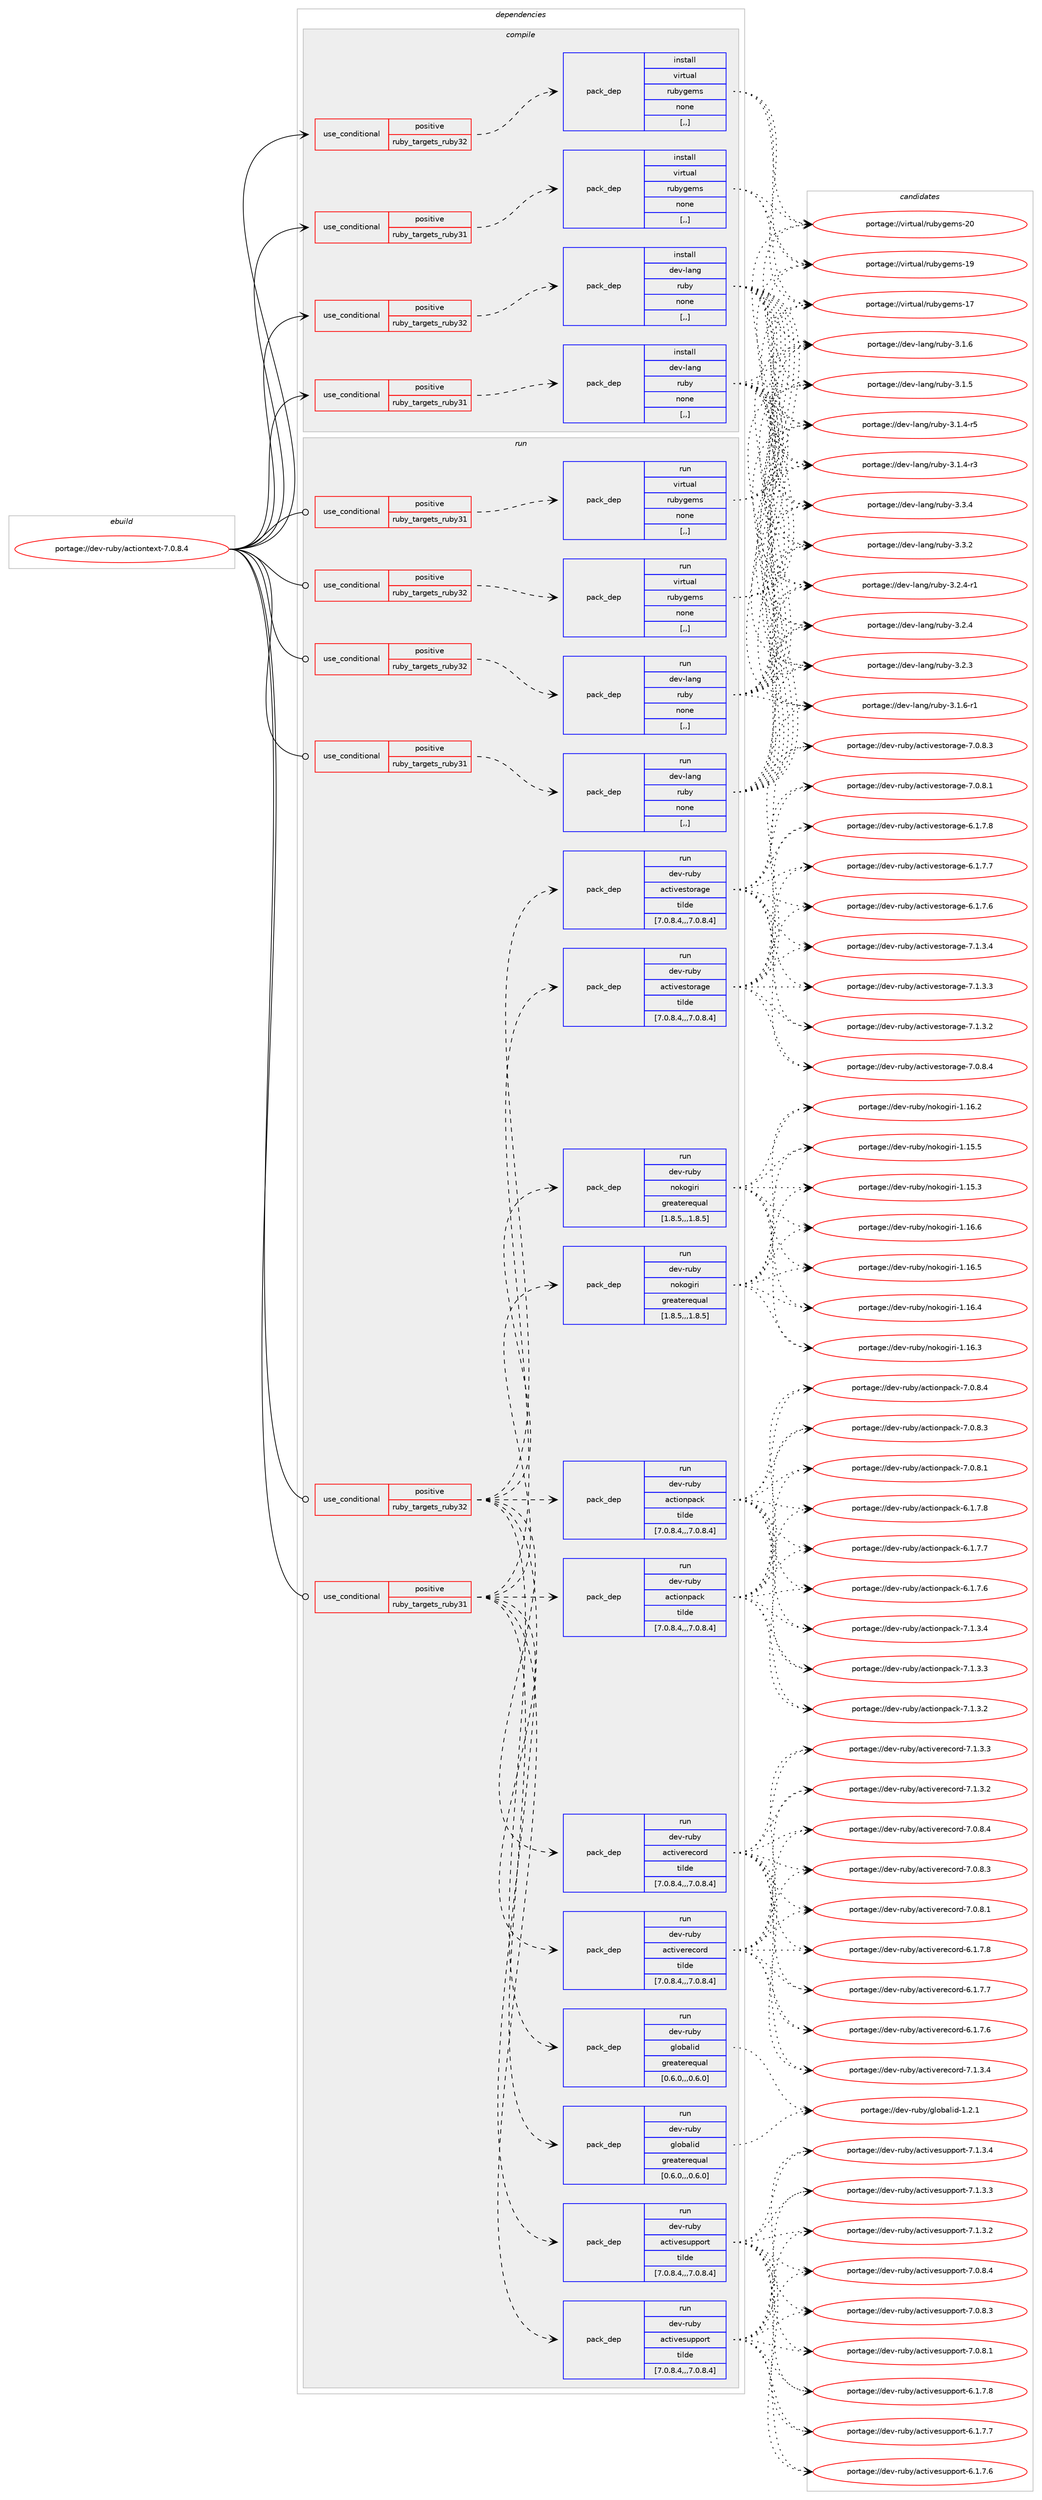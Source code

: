 digraph prolog {

# *************
# Graph options
# *************

newrank=true;
concentrate=true;
compound=true;
graph [rankdir=LR,fontname=Helvetica,fontsize=10,ranksep=1.5];#, ranksep=2.5, nodesep=0.2];
edge  [arrowhead=vee];
node  [fontname=Helvetica,fontsize=10];

# **********
# The ebuild
# **********

subgraph cluster_leftcol {
color=gray;
label=<<i>ebuild</i>>;
id [label="portage://dev-ruby/actiontext-7.0.8.4", color=red, width=4, href="../dev-ruby/actiontext-7.0.8.4.svg"];
}

# ****************
# The dependencies
# ****************

subgraph cluster_midcol {
color=gray;
label=<<i>dependencies</i>>;
subgraph cluster_compile {
fillcolor="#eeeeee";
style=filled;
label=<<i>compile</i>>;
subgraph cond43145 {
dependency173372 [label=<<TABLE BORDER="0" CELLBORDER="1" CELLSPACING="0" CELLPADDING="4"><TR><TD ROWSPAN="3" CELLPADDING="10">use_conditional</TD></TR><TR><TD>positive</TD></TR><TR><TD>ruby_targets_ruby31</TD></TR></TABLE>>, shape=none, color=red];
subgraph pack128950 {
dependency173373 [label=<<TABLE BORDER="0" CELLBORDER="1" CELLSPACING="0" CELLPADDING="4" WIDTH="220"><TR><TD ROWSPAN="6" CELLPADDING="30">pack_dep</TD></TR><TR><TD WIDTH="110">install</TD></TR><TR><TD>dev-lang</TD></TR><TR><TD>ruby</TD></TR><TR><TD>none</TD></TR><TR><TD>[,,]</TD></TR></TABLE>>, shape=none, color=blue];
}
dependency173372:e -> dependency173373:w [weight=20,style="dashed",arrowhead="vee"];
}
id:e -> dependency173372:w [weight=20,style="solid",arrowhead="vee"];
subgraph cond43146 {
dependency173374 [label=<<TABLE BORDER="0" CELLBORDER="1" CELLSPACING="0" CELLPADDING="4"><TR><TD ROWSPAN="3" CELLPADDING="10">use_conditional</TD></TR><TR><TD>positive</TD></TR><TR><TD>ruby_targets_ruby31</TD></TR></TABLE>>, shape=none, color=red];
subgraph pack128951 {
dependency173375 [label=<<TABLE BORDER="0" CELLBORDER="1" CELLSPACING="0" CELLPADDING="4" WIDTH="220"><TR><TD ROWSPAN="6" CELLPADDING="30">pack_dep</TD></TR><TR><TD WIDTH="110">install</TD></TR><TR><TD>virtual</TD></TR><TR><TD>rubygems</TD></TR><TR><TD>none</TD></TR><TR><TD>[,,]</TD></TR></TABLE>>, shape=none, color=blue];
}
dependency173374:e -> dependency173375:w [weight=20,style="dashed",arrowhead="vee"];
}
id:e -> dependency173374:w [weight=20,style="solid",arrowhead="vee"];
subgraph cond43147 {
dependency173376 [label=<<TABLE BORDER="0" CELLBORDER="1" CELLSPACING="0" CELLPADDING="4"><TR><TD ROWSPAN="3" CELLPADDING="10">use_conditional</TD></TR><TR><TD>positive</TD></TR><TR><TD>ruby_targets_ruby32</TD></TR></TABLE>>, shape=none, color=red];
subgraph pack128952 {
dependency173377 [label=<<TABLE BORDER="0" CELLBORDER="1" CELLSPACING="0" CELLPADDING="4" WIDTH="220"><TR><TD ROWSPAN="6" CELLPADDING="30">pack_dep</TD></TR><TR><TD WIDTH="110">install</TD></TR><TR><TD>dev-lang</TD></TR><TR><TD>ruby</TD></TR><TR><TD>none</TD></TR><TR><TD>[,,]</TD></TR></TABLE>>, shape=none, color=blue];
}
dependency173376:e -> dependency173377:w [weight=20,style="dashed",arrowhead="vee"];
}
id:e -> dependency173376:w [weight=20,style="solid",arrowhead="vee"];
subgraph cond43148 {
dependency173378 [label=<<TABLE BORDER="0" CELLBORDER="1" CELLSPACING="0" CELLPADDING="4"><TR><TD ROWSPAN="3" CELLPADDING="10">use_conditional</TD></TR><TR><TD>positive</TD></TR><TR><TD>ruby_targets_ruby32</TD></TR></TABLE>>, shape=none, color=red];
subgraph pack128953 {
dependency173379 [label=<<TABLE BORDER="0" CELLBORDER="1" CELLSPACING="0" CELLPADDING="4" WIDTH="220"><TR><TD ROWSPAN="6" CELLPADDING="30">pack_dep</TD></TR><TR><TD WIDTH="110">install</TD></TR><TR><TD>virtual</TD></TR><TR><TD>rubygems</TD></TR><TR><TD>none</TD></TR><TR><TD>[,,]</TD></TR></TABLE>>, shape=none, color=blue];
}
dependency173378:e -> dependency173379:w [weight=20,style="dashed",arrowhead="vee"];
}
id:e -> dependency173378:w [weight=20,style="solid",arrowhead="vee"];
}
subgraph cluster_compileandrun {
fillcolor="#eeeeee";
style=filled;
label=<<i>compile and run</i>>;
}
subgraph cluster_run {
fillcolor="#eeeeee";
style=filled;
label=<<i>run</i>>;
subgraph cond43149 {
dependency173380 [label=<<TABLE BORDER="0" CELLBORDER="1" CELLSPACING="0" CELLPADDING="4"><TR><TD ROWSPAN="3" CELLPADDING="10">use_conditional</TD></TR><TR><TD>positive</TD></TR><TR><TD>ruby_targets_ruby31</TD></TR></TABLE>>, shape=none, color=red];
subgraph pack128954 {
dependency173381 [label=<<TABLE BORDER="0" CELLBORDER="1" CELLSPACING="0" CELLPADDING="4" WIDTH="220"><TR><TD ROWSPAN="6" CELLPADDING="30">pack_dep</TD></TR><TR><TD WIDTH="110">run</TD></TR><TR><TD>dev-lang</TD></TR><TR><TD>ruby</TD></TR><TR><TD>none</TD></TR><TR><TD>[,,]</TD></TR></TABLE>>, shape=none, color=blue];
}
dependency173380:e -> dependency173381:w [weight=20,style="dashed",arrowhead="vee"];
}
id:e -> dependency173380:w [weight=20,style="solid",arrowhead="odot"];
subgraph cond43150 {
dependency173382 [label=<<TABLE BORDER="0" CELLBORDER="1" CELLSPACING="0" CELLPADDING="4"><TR><TD ROWSPAN="3" CELLPADDING="10">use_conditional</TD></TR><TR><TD>positive</TD></TR><TR><TD>ruby_targets_ruby31</TD></TR></TABLE>>, shape=none, color=red];
subgraph pack128955 {
dependency173383 [label=<<TABLE BORDER="0" CELLBORDER="1" CELLSPACING="0" CELLPADDING="4" WIDTH="220"><TR><TD ROWSPAN="6" CELLPADDING="30">pack_dep</TD></TR><TR><TD WIDTH="110">run</TD></TR><TR><TD>dev-ruby</TD></TR><TR><TD>actionpack</TD></TR><TR><TD>tilde</TD></TR><TR><TD>[7.0.8.4,,,7.0.8.4]</TD></TR></TABLE>>, shape=none, color=blue];
}
dependency173382:e -> dependency173383:w [weight=20,style="dashed",arrowhead="vee"];
subgraph pack128956 {
dependency173384 [label=<<TABLE BORDER="0" CELLBORDER="1" CELLSPACING="0" CELLPADDING="4" WIDTH="220"><TR><TD ROWSPAN="6" CELLPADDING="30">pack_dep</TD></TR><TR><TD WIDTH="110">run</TD></TR><TR><TD>dev-ruby</TD></TR><TR><TD>activerecord</TD></TR><TR><TD>tilde</TD></TR><TR><TD>[7.0.8.4,,,7.0.8.4]</TD></TR></TABLE>>, shape=none, color=blue];
}
dependency173382:e -> dependency173384:w [weight=20,style="dashed",arrowhead="vee"];
subgraph pack128957 {
dependency173385 [label=<<TABLE BORDER="0" CELLBORDER="1" CELLSPACING="0" CELLPADDING="4" WIDTH="220"><TR><TD ROWSPAN="6" CELLPADDING="30">pack_dep</TD></TR><TR><TD WIDTH="110">run</TD></TR><TR><TD>dev-ruby</TD></TR><TR><TD>activestorage</TD></TR><TR><TD>tilde</TD></TR><TR><TD>[7.0.8.4,,,7.0.8.4]</TD></TR></TABLE>>, shape=none, color=blue];
}
dependency173382:e -> dependency173385:w [weight=20,style="dashed",arrowhead="vee"];
subgraph pack128958 {
dependency173386 [label=<<TABLE BORDER="0" CELLBORDER="1" CELLSPACING="0" CELLPADDING="4" WIDTH="220"><TR><TD ROWSPAN="6" CELLPADDING="30">pack_dep</TD></TR><TR><TD WIDTH="110">run</TD></TR><TR><TD>dev-ruby</TD></TR><TR><TD>activesupport</TD></TR><TR><TD>tilde</TD></TR><TR><TD>[7.0.8.4,,,7.0.8.4]</TD></TR></TABLE>>, shape=none, color=blue];
}
dependency173382:e -> dependency173386:w [weight=20,style="dashed",arrowhead="vee"];
subgraph pack128959 {
dependency173387 [label=<<TABLE BORDER="0" CELLBORDER="1" CELLSPACING="0" CELLPADDING="4" WIDTH="220"><TR><TD ROWSPAN="6" CELLPADDING="30">pack_dep</TD></TR><TR><TD WIDTH="110">run</TD></TR><TR><TD>dev-ruby</TD></TR><TR><TD>globalid</TD></TR><TR><TD>greaterequal</TD></TR><TR><TD>[0.6.0,,,0.6.0]</TD></TR></TABLE>>, shape=none, color=blue];
}
dependency173382:e -> dependency173387:w [weight=20,style="dashed",arrowhead="vee"];
subgraph pack128960 {
dependency173388 [label=<<TABLE BORDER="0" CELLBORDER="1" CELLSPACING="0" CELLPADDING="4" WIDTH="220"><TR><TD ROWSPAN="6" CELLPADDING="30">pack_dep</TD></TR><TR><TD WIDTH="110">run</TD></TR><TR><TD>dev-ruby</TD></TR><TR><TD>nokogiri</TD></TR><TR><TD>greaterequal</TD></TR><TR><TD>[1.8.5,,,1.8.5]</TD></TR></TABLE>>, shape=none, color=blue];
}
dependency173382:e -> dependency173388:w [weight=20,style="dashed",arrowhead="vee"];
}
id:e -> dependency173382:w [weight=20,style="solid",arrowhead="odot"];
subgraph cond43151 {
dependency173389 [label=<<TABLE BORDER="0" CELLBORDER="1" CELLSPACING="0" CELLPADDING="4"><TR><TD ROWSPAN="3" CELLPADDING="10">use_conditional</TD></TR><TR><TD>positive</TD></TR><TR><TD>ruby_targets_ruby31</TD></TR></TABLE>>, shape=none, color=red];
subgraph pack128961 {
dependency173390 [label=<<TABLE BORDER="0" CELLBORDER="1" CELLSPACING="0" CELLPADDING="4" WIDTH="220"><TR><TD ROWSPAN="6" CELLPADDING="30">pack_dep</TD></TR><TR><TD WIDTH="110">run</TD></TR><TR><TD>virtual</TD></TR><TR><TD>rubygems</TD></TR><TR><TD>none</TD></TR><TR><TD>[,,]</TD></TR></TABLE>>, shape=none, color=blue];
}
dependency173389:e -> dependency173390:w [weight=20,style="dashed",arrowhead="vee"];
}
id:e -> dependency173389:w [weight=20,style="solid",arrowhead="odot"];
subgraph cond43152 {
dependency173391 [label=<<TABLE BORDER="0" CELLBORDER="1" CELLSPACING="0" CELLPADDING="4"><TR><TD ROWSPAN="3" CELLPADDING="10">use_conditional</TD></TR><TR><TD>positive</TD></TR><TR><TD>ruby_targets_ruby32</TD></TR></TABLE>>, shape=none, color=red];
subgraph pack128962 {
dependency173392 [label=<<TABLE BORDER="0" CELLBORDER="1" CELLSPACING="0" CELLPADDING="4" WIDTH="220"><TR><TD ROWSPAN="6" CELLPADDING="30">pack_dep</TD></TR><TR><TD WIDTH="110">run</TD></TR><TR><TD>dev-lang</TD></TR><TR><TD>ruby</TD></TR><TR><TD>none</TD></TR><TR><TD>[,,]</TD></TR></TABLE>>, shape=none, color=blue];
}
dependency173391:e -> dependency173392:w [weight=20,style="dashed",arrowhead="vee"];
}
id:e -> dependency173391:w [weight=20,style="solid",arrowhead="odot"];
subgraph cond43153 {
dependency173393 [label=<<TABLE BORDER="0" CELLBORDER="1" CELLSPACING="0" CELLPADDING="4"><TR><TD ROWSPAN="3" CELLPADDING="10">use_conditional</TD></TR><TR><TD>positive</TD></TR><TR><TD>ruby_targets_ruby32</TD></TR></TABLE>>, shape=none, color=red];
subgraph pack128963 {
dependency173394 [label=<<TABLE BORDER="0" CELLBORDER="1" CELLSPACING="0" CELLPADDING="4" WIDTH="220"><TR><TD ROWSPAN="6" CELLPADDING="30">pack_dep</TD></TR><TR><TD WIDTH="110">run</TD></TR><TR><TD>dev-ruby</TD></TR><TR><TD>actionpack</TD></TR><TR><TD>tilde</TD></TR><TR><TD>[7.0.8.4,,,7.0.8.4]</TD></TR></TABLE>>, shape=none, color=blue];
}
dependency173393:e -> dependency173394:w [weight=20,style="dashed",arrowhead="vee"];
subgraph pack128964 {
dependency173395 [label=<<TABLE BORDER="0" CELLBORDER="1" CELLSPACING="0" CELLPADDING="4" WIDTH="220"><TR><TD ROWSPAN="6" CELLPADDING="30">pack_dep</TD></TR><TR><TD WIDTH="110">run</TD></TR><TR><TD>dev-ruby</TD></TR><TR><TD>activerecord</TD></TR><TR><TD>tilde</TD></TR><TR><TD>[7.0.8.4,,,7.0.8.4]</TD></TR></TABLE>>, shape=none, color=blue];
}
dependency173393:e -> dependency173395:w [weight=20,style="dashed",arrowhead="vee"];
subgraph pack128965 {
dependency173396 [label=<<TABLE BORDER="0" CELLBORDER="1" CELLSPACING="0" CELLPADDING="4" WIDTH="220"><TR><TD ROWSPAN="6" CELLPADDING="30">pack_dep</TD></TR><TR><TD WIDTH="110">run</TD></TR><TR><TD>dev-ruby</TD></TR><TR><TD>activestorage</TD></TR><TR><TD>tilde</TD></TR><TR><TD>[7.0.8.4,,,7.0.8.4]</TD></TR></TABLE>>, shape=none, color=blue];
}
dependency173393:e -> dependency173396:w [weight=20,style="dashed",arrowhead="vee"];
subgraph pack128966 {
dependency173397 [label=<<TABLE BORDER="0" CELLBORDER="1" CELLSPACING="0" CELLPADDING="4" WIDTH="220"><TR><TD ROWSPAN="6" CELLPADDING="30">pack_dep</TD></TR><TR><TD WIDTH="110">run</TD></TR><TR><TD>dev-ruby</TD></TR><TR><TD>activesupport</TD></TR><TR><TD>tilde</TD></TR><TR><TD>[7.0.8.4,,,7.0.8.4]</TD></TR></TABLE>>, shape=none, color=blue];
}
dependency173393:e -> dependency173397:w [weight=20,style="dashed",arrowhead="vee"];
subgraph pack128967 {
dependency173398 [label=<<TABLE BORDER="0" CELLBORDER="1" CELLSPACING="0" CELLPADDING="4" WIDTH="220"><TR><TD ROWSPAN="6" CELLPADDING="30">pack_dep</TD></TR><TR><TD WIDTH="110">run</TD></TR><TR><TD>dev-ruby</TD></TR><TR><TD>globalid</TD></TR><TR><TD>greaterequal</TD></TR><TR><TD>[0.6.0,,,0.6.0]</TD></TR></TABLE>>, shape=none, color=blue];
}
dependency173393:e -> dependency173398:w [weight=20,style="dashed",arrowhead="vee"];
subgraph pack128968 {
dependency173399 [label=<<TABLE BORDER="0" CELLBORDER="1" CELLSPACING="0" CELLPADDING="4" WIDTH="220"><TR><TD ROWSPAN="6" CELLPADDING="30">pack_dep</TD></TR><TR><TD WIDTH="110">run</TD></TR><TR><TD>dev-ruby</TD></TR><TR><TD>nokogiri</TD></TR><TR><TD>greaterequal</TD></TR><TR><TD>[1.8.5,,,1.8.5]</TD></TR></TABLE>>, shape=none, color=blue];
}
dependency173393:e -> dependency173399:w [weight=20,style="dashed",arrowhead="vee"];
}
id:e -> dependency173393:w [weight=20,style="solid",arrowhead="odot"];
subgraph cond43154 {
dependency173400 [label=<<TABLE BORDER="0" CELLBORDER="1" CELLSPACING="0" CELLPADDING="4"><TR><TD ROWSPAN="3" CELLPADDING="10">use_conditional</TD></TR><TR><TD>positive</TD></TR><TR><TD>ruby_targets_ruby32</TD></TR></TABLE>>, shape=none, color=red];
subgraph pack128969 {
dependency173401 [label=<<TABLE BORDER="0" CELLBORDER="1" CELLSPACING="0" CELLPADDING="4" WIDTH="220"><TR><TD ROWSPAN="6" CELLPADDING="30">pack_dep</TD></TR><TR><TD WIDTH="110">run</TD></TR><TR><TD>virtual</TD></TR><TR><TD>rubygems</TD></TR><TR><TD>none</TD></TR><TR><TD>[,,]</TD></TR></TABLE>>, shape=none, color=blue];
}
dependency173400:e -> dependency173401:w [weight=20,style="dashed",arrowhead="vee"];
}
id:e -> dependency173400:w [weight=20,style="solid",arrowhead="odot"];
}
}

# **************
# The candidates
# **************

subgraph cluster_choices {
rank=same;
color=gray;
label=<<i>candidates</i>>;

subgraph choice128950 {
color=black;
nodesep=1;
choice10010111845108971101034711411798121455146514652 [label="portage://dev-lang/ruby-3.3.4", color=red, width=4,href="../dev-lang/ruby-3.3.4.svg"];
choice10010111845108971101034711411798121455146514650 [label="portage://dev-lang/ruby-3.3.2", color=red, width=4,href="../dev-lang/ruby-3.3.2.svg"];
choice100101118451089711010347114117981214551465046524511449 [label="portage://dev-lang/ruby-3.2.4-r1", color=red, width=4,href="../dev-lang/ruby-3.2.4-r1.svg"];
choice10010111845108971101034711411798121455146504652 [label="portage://dev-lang/ruby-3.2.4", color=red, width=4,href="../dev-lang/ruby-3.2.4.svg"];
choice10010111845108971101034711411798121455146504651 [label="portage://dev-lang/ruby-3.2.3", color=red, width=4,href="../dev-lang/ruby-3.2.3.svg"];
choice100101118451089711010347114117981214551464946544511449 [label="portage://dev-lang/ruby-3.1.6-r1", color=red, width=4,href="../dev-lang/ruby-3.1.6-r1.svg"];
choice10010111845108971101034711411798121455146494654 [label="portage://dev-lang/ruby-3.1.6", color=red, width=4,href="../dev-lang/ruby-3.1.6.svg"];
choice10010111845108971101034711411798121455146494653 [label="portage://dev-lang/ruby-3.1.5", color=red, width=4,href="../dev-lang/ruby-3.1.5.svg"];
choice100101118451089711010347114117981214551464946524511453 [label="portage://dev-lang/ruby-3.1.4-r5", color=red, width=4,href="../dev-lang/ruby-3.1.4-r5.svg"];
choice100101118451089711010347114117981214551464946524511451 [label="portage://dev-lang/ruby-3.1.4-r3", color=red, width=4,href="../dev-lang/ruby-3.1.4-r3.svg"];
dependency173373:e -> choice10010111845108971101034711411798121455146514652:w [style=dotted,weight="100"];
dependency173373:e -> choice10010111845108971101034711411798121455146514650:w [style=dotted,weight="100"];
dependency173373:e -> choice100101118451089711010347114117981214551465046524511449:w [style=dotted,weight="100"];
dependency173373:e -> choice10010111845108971101034711411798121455146504652:w [style=dotted,weight="100"];
dependency173373:e -> choice10010111845108971101034711411798121455146504651:w [style=dotted,weight="100"];
dependency173373:e -> choice100101118451089711010347114117981214551464946544511449:w [style=dotted,weight="100"];
dependency173373:e -> choice10010111845108971101034711411798121455146494654:w [style=dotted,weight="100"];
dependency173373:e -> choice10010111845108971101034711411798121455146494653:w [style=dotted,weight="100"];
dependency173373:e -> choice100101118451089711010347114117981214551464946524511453:w [style=dotted,weight="100"];
dependency173373:e -> choice100101118451089711010347114117981214551464946524511451:w [style=dotted,weight="100"];
}
subgraph choice128951 {
color=black;
nodesep=1;
choice118105114116117971084711411798121103101109115455048 [label="portage://virtual/rubygems-20", color=red, width=4,href="../virtual/rubygems-20.svg"];
choice118105114116117971084711411798121103101109115454957 [label="portage://virtual/rubygems-19", color=red, width=4,href="../virtual/rubygems-19.svg"];
choice118105114116117971084711411798121103101109115454955 [label="portage://virtual/rubygems-17", color=red, width=4,href="../virtual/rubygems-17.svg"];
dependency173375:e -> choice118105114116117971084711411798121103101109115455048:w [style=dotted,weight="100"];
dependency173375:e -> choice118105114116117971084711411798121103101109115454957:w [style=dotted,weight="100"];
dependency173375:e -> choice118105114116117971084711411798121103101109115454955:w [style=dotted,weight="100"];
}
subgraph choice128952 {
color=black;
nodesep=1;
choice10010111845108971101034711411798121455146514652 [label="portage://dev-lang/ruby-3.3.4", color=red, width=4,href="../dev-lang/ruby-3.3.4.svg"];
choice10010111845108971101034711411798121455146514650 [label="portage://dev-lang/ruby-3.3.2", color=red, width=4,href="../dev-lang/ruby-3.3.2.svg"];
choice100101118451089711010347114117981214551465046524511449 [label="portage://dev-lang/ruby-3.2.4-r1", color=red, width=4,href="../dev-lang/ruby-3.2.4-r1.svg"];
choice10010111845108971101034711411798121455146504652 [label="portage://dev-lang/ruby-3.2.4", color=red, width=4,href="../dev-lang/ruby-3.2.4.svg"];
choice10010111845108971101034711411798121455146504651 [label="portage://dev-lang/ruby-3.2.3", color=red, width=4,href="../dev-lang/ruby-3.2.3.svg"];
choice100101118451089711010347114117981214551464946544511449 [label="portage://dev-lang/ruby-3.1.6-r1", color=red, width=4,href="../dev-lang/ruby-3.1.6-r1.svg"];
choice10010111845108971101034711411798121455146494654 [label="portage://dev-lang/ruby-3.1.6", color=red, width=4,href="../dev-lang/ruby-3.1.6.svg"];
choice10010111845108971101034711411798121455146494653 [label="portage://dev-lang/ruby-3.1.5", color=red, width=4,href="../dev-lang/ruby-3.1.5.svg"];
choice100101118451089711010347114117981214551464946524511453 [label="portage://dev-lang/ruby-3.1.4-r5", color=red, width=4,href="../dev-lang/ruby-3.1.4-r5.svg"];
choice100101118451089711010347114117981214551464946524511451 [label="portage://dev-lang/ruby-3.1.4-r3", color=red, width=4,href="../dev-lang/ruby-3.1.4-r3.svg"];
dependency173377:e -> choice10010111845108971101034711411798121455146514652:w [style=dotted,weight="100"];
dependency173377:e -> choice10010111845108971101034711411798121455146514650:w [style=dotted,weight="100"];
dependency173377:e -> choice100101118451089711010347114117981214551465046524511449:w [style=dotted,weight="100"];
dependency173377:e -> choice10010111845108971101034711411798121455146504652:w [style=dotted,weight="100"];
dependency173377:e -> choice10010111845108971101034711411798121455146504651:w [style=dotted,weight="100"];
dependency173377:e -> choice100101118451089711010347114117981214551464946544511449:w [style=dotted,weight="100"];
dependency173377:e -> choice10010111845108971101034711411798121455146494654:w [style=dotted,weight="100"];
dependency173377:e -> choice10010111845108971101034711411798121455146494653:w [style=dotted,weight="100"];
dependency173377:e -> choice100101118451089711010347114117981214551464946524511453:w [style=dotted,weight="100"];
dependency173377:e -> choice100101118451089711010347114117981214551464946524511451:w [style=dotted,weight="100"];
}
subgraph choice128953 {
color=black;
nodesep=1;
choice118105114116117971084711411798121103101109115455048 [label="portage://virtual/rubygems-20", color=red, width=4,href="../virtual/rubygems-20.svg"];
choice118105114116117971084711411798121103101109115454957 [label="portage://virtual/rubygems-19", color=red, width=4,href="../virtual/rubygems-19.svg"];
choice118105114116117971084711411798121103101109115454955 [label="portage://virtual/rubygems-17", color=red, width=4,href="../virtual/rubygems-17.svg"];
dependency173379:e -> choice118105114116117971084711411798121103101109115455048:w [style=dotted,weight="100"];
dependency173379:e -> choice118105114116117971084711411798121103101109115454957:w [style=dotted,weight="100"];
dependency173379:e -> choice118105114116117971084711411798121103101109115454955:w [style=dotted,weight="100"];
}
subgraph choice128954 {
color=black;
nodesep=1;
choice10010111845108971101034711411798121455146514652 [label="portage://dev-lang/ruby-3.3.4", color=red, width=4,href="../dev-lang/ruby-3.3.4.svg"];
choice10010111845108971101034711411798121455146514650 [label="portage://dev-lang/ruby-3.3.2", color=red, width=4,href="../dev-lang/ruby-3.3.2.svg"];
choice100101118451089711010347114117981214551465046524511449 [label="portage://dev-lang/ruby-3.2.4-r1", color=red, width=4,href="../dev-lang/ruby-3.2.4-r1.svg"];
choice10010111845108971101034711411798121455146504652 [label="portage://dev-lang/ruby-3.2.4", color=red, width=4,href="../dev-lang/ruby-3.2.4.svg"];
choice10010111845108971101034711411798121455146504651 [label="portage://dev-lang/ruby-3.2.3", color=red, width=4,href="../dev-lang/ruby-3.2.3.svg"];
choice100101118451089711010347114117981214551464946544511449 [label="portage://dev-lang/ruby-3.1.6-r1", color=red, width=4,href="../dev-lang/ruby-3.1.6-r1.svg"];
choice10010111845108971101034711411798121455146494654 [label="portage://dev-lang/ruby-3.1.6", color=red, width=4,href="../dev-lang/ruby-3.1.6.svg"];
choice10010111845108971101034711411798121455146494653 [label="portage://dev-lang/ruby-3.1.5", color=red, width=4,href="../dev-lang/ruby-3.1.5.svg"];
choice100101118451089711010347114117981214551464946524511453 [label="portage://dev-lang/ruby-3.1.4-r5", color=red, width=4,href="../dev-lang/ruby-3.1.4-r5.svg"];
choice100101118451089711010347114117981214551464946524511451 [label="portage://dev-lang/ruby-3.1.4-r3", color=red, width=4,href="../dev-lang/ruby-3.1.4-r3.svg"];
dependency173381:e -> choice10010111845108971101034711411798121455146514652:w [style=dotted,weight="100"];
dependency173381:e -> choice10010111845108971101034711411798121455146514650:w [style=dotted,weight="100"];
dependency173381:e -> choice100101118451089711010347114117981214551465046524511449:w [style=dotted,weight="100"];
dependency173381:e -> choice10010111845108971101034711411798121455146504652:w [style=dotted,weight="100"];
dependency173381:e -> choice10010111845108971101034711411798121455146504651:w [style=dotted,weight="100"];
dependency173381:e -> choice100101118451089711010347114117981214551464946544511449:w [style=dotted,weight="100"];
dependency173381:e -> choice10010111845108971101034711411798121455146494654:w [style=dotted,weight="100"];
dependency173381:e -> choice10010111845108971101034711411798121455146494653:w [style=dotted,weight="100"];
dependency173381:e -> choice100101118451089711010347114117981214551464946524511453:w [style=dotted,weight="100"];
dependency173381:e -> choice100101118451089711010347114117981214551464946524511451:w [style=dotted,weight="100"];
}
subgraph choice128955 {
color=black;
nodesep=1;
choice100101118451141179812147979911610511111011297991074555464946514652 [label="portage://dev-ruby/actionpack-7.1.3.4", color=red, width=4,href="../dev-ruby/actionpack-7.1.3.4.svg"];
choice100101118451141179812147979911610511111011297991074555464946514651 [label="portage://dev-ruby/actionpack-7.1.3.3", color=red, width=4,href="../dev-ruby/actionpack-7.1.3.3.svg"];
choice100101118451141179812147979911610511111011297991074555464946514650 [label="portage://dev-ruby/actionpack-7.1.3.2", color=red, width=4,href="../dev-ruby/actionpack-7.1.3.2.svg"];
choice100101118451141179812147979911610511111011297991074555464846564652 [label="portage://dev-ruby/actionpack-7.0.8.4", color=red, width=4,href="../dev-ruby/actionpack-7.0.8.4.svg"];
choice100101118451141179812147979911610511111011297991074555464846564651 [label="portage://dev-ruby/actionpack-7.0.8.3", color=red, width=4,href="../dev-ruby/actionpack-7.0.8.3.svg"];
choice100101118451141179812147979911610511111011297991074555464846564649 [label="portage://dev-ruby/actionpack-7.0.8.1", color=red, width=4,href="../dev-ruby/actionpack-7.0.8.1.svg"];
choice100101118451141179812147979911610511111011297991074554464946554656 [label="portage://dev-ruby/actionpack-6.1.7.8", color=red, width=4,href="../dev-ruby/actionpack-6.1.7.8.svg"];
choice100101118451141179812147979911610511111011297991074554464946554655 [label="portage://dev-ruby/actionpack-6.1.7.7", color=red, width=4,href="../dev-ruby/actionpack-6.1.7.7.svg"];
choice100101118451141179812147979911610511111011297991074554464946554654 [label="portage://dev-ruby/actionpack-6.1.7.6", color=red, width=4,href="../dev-ruby/actionpack-6.1.7.6.svg"];
dependency173383:e -> choice100101118451141179812147979911610511111011297991074555464946514652:w [style=dotted,weight="100"];
dependency173383:e -> choice100101118451141179812147979911610511111011297991074555464946514651:w [style=dotted,weight="100"];
dependency173383:e -> choice100101118451141179812147979911610511111011297991074555464946514650:w [style=dotted,weight="100"];
dependency173383:e -> choice100101118451141179812147979911610511111011297991074555464846564652:w [style=dotted,weight="100"];
dependency173383:e -> choice100101118451141179812147979911610511111011297991074555464846564651:w [style=dotted,weight="100"];
dependency173383:e -> choice100101118451141179812147979911610511111011297991074555464846564649:w [style=dotted,weight="100"];
dependency173383:e -> choice100101118451141179812147979911610511111011297991074554464946554656:w [style=dotted,weight="100"];
dependency173383:e -> choice100101118451141179812147979911610511111011297991074554464946554655:w [style=dotted,weight="100"];
dependency173383:e -> choice100101118451141179812147979911610511111011297991074554464946554654:w [style=dotted,weight="100"];
}
subgraph choice128956 {
color=black;
nodesep=1;
choice1001011184511411798121479799116105118101114101991111141004555464946514652 [label="portage://dev-ruby/activerecord-7.1.3.4", color=red, width=4,href="../dev-ruby/activerecord-7.1.3.4.svg"];
choice1001011184511411798121479799116105118101114101991111141004555464946514651 [label="portage://dev-ruby/activerecord-7.1.3.3", color=red, width=4,href="../dev-ruby/activerecord-7.1.3.3.svg"];
choice1001011184511411798121479799116105118101114101991111141004555464946514650 [label="portage://dev-ruby/activerecord-7.1.3.2", color=red, width=4,href="../dev-ruby/activerecord-7.1.3.2.svg"];
choice1001011184511411798121479799116105118101114101991111141004555464846564652 [label="portage://dev-ruby/activerecord-7.0.8.4", color=red, width=4,href="../dev-ruby/activerecord-7.0.8.4.svg"];
choice1001011184511411798121479799116105118101114101991111141004555464846564651 [label="portage://dev-ruby/activerecord-7.0.8.3", color=red, width=4,href="../dev-ruby/activerecord-7.0.8.3.svg"];
choice1001011184511411798121479799116105118101114101991111141004555464846564649 [label="portage://dev-ruby/activerecord-7.0.8.1", color=red, width=4,href="../dev-ruby/activerecord-7.0.8.1.svg"];
choice1001011184511411798121479799116105118101114101991111141004554464946554656 [label="portage://dev-ruby/activerecord-6.1.7.8", color=red, width=4,href="../dev-ruby/activerecord-6.1.7.8.svg"];
choice1001011184511411798121479799116105118101114101991111141004554464946554655 [label="portage://dev-ruby/activerecord-6.1.7.7", color=red, width=4,href="../dev-ruby/activerecord-6.1.7.7.svg"];
choice1001011184511411798121479799116105118101114101991111141004554464946554654 [label="portage://dev-ruby/activerecord-6.1.7.6", color=red, width=4,href="../dev-ruby/activerecord-6.1.7.6.svg"];
dependency173384:e -> choice1001011184511411798121479799116105118101114101991111141004555464946514652:w [style=dotted,weight="100"];
dependency173384:e -> choice1001011184511411798121479799116105118101114101991111141004555464946514651:w [style=dotted,weight="100"];
dependency173384:e -> choice1001011184511411798121479799116105118101114101991111141004555464946514650:w [style=dotted,weight="100"];
dependency173384:e -> choice1001011184511411798121479799116105118101114101991111141004555464846564652:w [style=dotted,weight="100"];
dependency173384:e -> choice1001011184511411798121479799116105118101114101991111141004555464846564651:w [style=dotted,weight="100"];
dependency173384:e -> choice1001011184511411798121479799116105118101114101991111141004555464846564649:w [style=dotted,weight="100"];
dependency173384:e -> choice1001011184511411798121479799116105118101114101991111141004554464946554656:w [style=dotted,weight="100"];
dependency173384:e -> choice1001011184511411798121479799116105118101114101991111141004554464946554655:w [style=dotted,weight="100"];
dependency173384:e -> choice1001011184511411798121479799116105118101114101991111141004554464946554654:w [style=dotted,weight="100"];
}
subgraph choice128957 {
color=black;
nodesep=1;
choice1001011184511411798121479799116105118101115116111114971031014555464946514652 [label="portage://dev-ruby/activestorage-7.1.3.4", color=red, width=4,href="../dev-ruby/activestorage-7.1.3.4.svg"];
choice1001011184511411798121479799116105118101115116111114971031014555464946514651 [label="portage://dev-ruby/activestorage-7.1.3.3", color=red, width=4,href="../dev-ruby/activestorage-7.1.3.3.svg"];
choice1001011184511411798121479799116105118101115116111114971031014555464946514650 [label="portage://dev-ruby/activestorage-7.1.3.2", color=red, width=4,href="../dev-ruby/activestorage-7.1.3.2.svg"];
choice1001011184511411798121479799116105118101115116111114971031014555464846564652 [label="portage://dev-ruby/activestorage-7.0.8.4", color=red, width=4,href="../dev-ruby/activestorage-7.0.8.4.svg"];
choice1001011184511411798121479799116105118101115116111114971031014555464846564651 [label="portage://dev-ruby/activestorage-7.0.8.3", color=red, width=4,href="../dev-ruby/activestorage-7.0.8.3.svg"];
choice1001011184511411798121479799116105118101115116111114971031014555464846564649 [label="portage://dev-ruby/activestorage-7.0.8.1", color=red, width=4,href="../dev-ruby/activestorage-7.0.8.1.svg"];
choice1001011184511411798121479799116105118101115116111114971031014554464946554656 [label="portage://dev-ruby/activestorage-6.1.7.8", color=red, width=4,href="../dev-ruby/activestorage-6.1.7.8.svg"];
choice1001011184511411798121479799116105118101115116111114971031014554464946554655 [label="portage://dev-ruby/activestorage-6.1.7.7", color=red, width=4,href="../dev-ruby/activestorage-6.1.7.7.svg"];
choice1001011184511411798121479799116105118101115116111114971031014554464946554654 [label="portage://dev-ruby/activestorage-6.1.7.6", color=red, width=4,href="../dev-ruby/activestorage-6.1.7.6.svg"];
dependency173385:e -> choice1001011184511411798121479799116105118101115116111114971031014555464946514652:w [style=dotted,weight="100"];
dependency173385:e -> choice1001011184511411798121479799116105118101115116111114971031014555464946514651:w [style=dotted,weight="100"];
dependency173385:e -> choice1001011184511411798121479799116105118101115116111114971031014555464946514650:w [style=dotted,weight="100"];
dependency173385:e -> choice1001011184511411798121479799116105118101115116111114971031014555464846564652:w [style=dotted,weight="100"];
dependency173385:e -> choice1001011184511411798121479799116105118101115116111114971031014555464846564651:w [style=dotted,weight="100"];
dependency173385:e -> choice1001011184511411798121479799116105118101115116111114971031014555464846564649:w [style=dotted,weight="100"];
dependency173385:e -> choice1001011184511411798121479799116105118101115116111114971031014554464946554656:w [style=dotted,weight="100"];
dependency173385:e -> choice1001011184511411798121479799116105118101115116111114971031014554464946554655:w [style=dotted,weight="100"];
dependency173385:e -> choice1001011184511411798121479799116105118101115116111114971031014554464946554654:w [style=dotted,weight="100"];
}
subgraph choice128958 {
color=black;
nodesep=1;
choice10010111845114117981214797991161051181011151171121121111141164555464946514652 [label="portage://dev-ruby/activesupport-7.1.3.4", color=red, width=4,href="../dev-ruby/activesupport-7.1.3.4.svg"];
choice10010111845114117981214797991161051181011151171121121111141164555464946514651 [label="portage://dev-ruby/activesupport-7.1.3.3", color=red, width=4,href="../dev-ruby/activesupport-7.1.3.3.svg"];
choice10010111845114117981214797991161051181011151171121121111141164555464946514650 [label="portage://dev-ruby/activesupport-7.1.3.2", color=red, width=4,href="../dev-ruby/activesupport-7.1.3.2.svg"];
choice10010111845114117981214797991161051181011151171121121111141164555464846564652 [label="portage://dev-ruby/activesupport-7.0.8.4", color=red, width=4,href="../dev-ruby/activesupport-7.0.8.4.svg"];
choice10010111845114117981214797991161051181011151171121121111141164555464846564651 [label="portage://dev-ruby/activesupport-7.0.8.3", color=red, width=4,href="../dev-ruby/activesupport-7.0.8.3.svg"];
choice10010111845114117981214797991161051181011151171121121111141164555464846564649 [label="portage://dev-ruby/activesupport-7.0.8.1", color=red, width=4,href="../dev-ruby/activesupport-7.0.8.1.svg"];
choice10010111845114117981214797991161051181011151171121121111141164554464946554656 [label="portage://dev-ruby/activesupport-6.1.7.8", color=red, width=4,href="../dev-ruby/activesupport-6.1.7.8.svg"];
choice10010111845114117981214797991161051181011151171121121111141164554464946554655 [label="portage://dev-ruby/activesupport-6.1.7.7", color=red, width=4,href="../dev-ruby/activesupport-6.1.7.7.svg"];
choice10010111845114117981214797991161051181011151171121121111141164554464946554654 [label="portage://dev-ruby/activesupport-6.1.7.6", color=red, width=4,href="../dev-ruby/activesupport-6.1.7.6.svg"];
dependency173386:e -> choice10010111845114117981214797991161051181011151171121121111141164555464946514652:w [style=dotted,weight="100"];
dependency173386:e -> choice10010111845114117981214797991161051181011151171121121111141164555464946514651:w [style=dotted,weight="100"];
dependency173386:e -> choice10010111845114117981214797991161051181011151171121121111141164555464946514650:w [style=dotted,weight="100"];
dependency173386:e -> choice10010111845114117981214797991161051181011151171121121111141164555464846564652:w [style=dotted,weight="100"];
dependency173386:e -> choice10010111845114117981214797991161051181011151171121121111141164555464846564651:w [style=dotted,weight="100"];
dependency173386:e -> choice10010111845114117981214797991161051181011151171121121111141164555464846564649:w [style=dotted,weight="100"];
dependency173386:e -> choice10010111845114117981214797991161051181011151171121121111141164554464946554656:w [style=dotted,weight="100"];
dependency173386:e -> choice10010111845114117981214797991161051181011151171121121111141164554464946554655:w [style=dotted,weight="100"];
dependency173386:e -> choice10010111845114117981214797991161051181011151171121121111141164554464946554654:w [style=dotted,weight="100"];
}
subgraph choice128959 {
color=black;
nodesep=1;
choice1001011184511411798121471031081119897108105100454946504649 [label="portage://dev-ruby/globalid-1.2.1", color=red, width=4,href="../dev-ruby/globalid-1.2.1.svg"];
dependency173387:e -> choice1001011184511411798121471031081119897108105100454946504649:w [style=dotted,weight="100"];
}
subgraph choice128960 {
color=black;
nodesep=1;
choice10010111845114117981214711011110711110310511410545494649544654 [label="portage://dev-ruby/nokogiri-1.16.6", color=red, width=4,href="../dev-ruby/nokogiri-1.16.6.svg"];
choice10010111845114117981214711011110711110310511410545494649544653 [label="portage://dev-ruby/nokogiri-1.16.5", color=red, width=4,href="../dev-ruby/nokogiri-1.16.5.svg"];
choice10010111845114117981214711011110711110310511410545494649544652 [label="portage://dev-ruby/nokogiri-1.16.4", color=red, width=4,href="../dev-ruby/nokogiri-1.16.4.svg"];
choice10010111845114117981214711011110711110310511410545494649544651 [label="portage://dev-ruby/nokogiri-1.16.3", color=red, width=4,href="../dev-ruby/nokogiri-1.16.3.svg"];
choice10010111845114117981214711011110711110310511410545494649544650 [label="portage://dev-ruby/nokogiri-1.16.2", color=red, width=4,href="../dev-ruby/nokogiri-1.16.2.svg"];
choice10010111845114117981214711011110711110310511410545494649534653 [label="portage://dev-ruby/nokogiri-1.15.5", color=red, width=4,href="../dev-ruby/nokogiri-1.15.5.svg"];
choice10010111845114117981214711011110711110310511410545494649534651 [label="portage://dev-ruby/nokogiri-1.15.3", color=red, width=4,href="../dev-ruby/nokogiri-1.15.3.svg"];
dependency173388:e -> choice10010111845114117981214711011110711110310511410545494649544654:w [style=dotted,weight="100"];
dependency173388:e -> choice10010111845114117981214711011110711110310511410545494649544653:w [style=dotted,weight="100"];
dependency173388:e -> choice10010111845114117981214711011110711110310511410545494649544652:w [style=dotted,weight="100"];
dependency173388:e -> choice10010111845114117981214711011110711110310511410545494649544651:w [style=dotted,weight="100"];
dependency173388:e -> choice10010111845114117981214711011110711110310511410545494649544650:w [style=dotted,weight="100"];
dependency173388:e -> choice10010111845114117981214711011110711110310511410545494649534653:w [style=dotted,weight="100"];
dependency173388:e -> choice10010111845114117981214711011110711110310511410545494649534651:w [style=dotted,weight="100"];
}
subgraph choice128961 {
color=black;
nodesep=1;
choice118105114116117971084711411798121103101109115455048 [label="portage://virtual/rubygems-20", color=red, width=4,href="../virtual/rubygems-20.svg"];
choice118105114116117971084711411798121103101109115454957 [label="portage://virtual/rubygems-19", color=red, width=4,href="../virtual/rubygems-19.svg"];
choice118105114116117971084711411798121103101109115454955 [label="portage://virtual/rubygems-17", color=red, width=4,href="../virtual/rubygems-17.svg"];
dependency173390:e -> choice118105114116117971084711411798121103101109115455048:w [style=dotted,weight="100"];
dependency173390:e -> choice118105114116117971084711411798121103101109115454957:w [style=dotted,weight="100"];
dependency173390:e -> choice118105114116117971084711411798121103101109115454955:w [style=dotted,weight="100"];
}
subgraph choice128962 {
color=black;
nodesep=1;
choice10010111845108971101034711411798121455146514652 [label="portage://dev-lang/ruby-3.3.4", color=red, width=4,href="../dev-lang/ruby-3.3.4.svg"];
choice10010111845108971101034711411798121455146514650 [label="portage://dev-lang/ruby-3.3.2", color=red, width=4,href="../dev-lang/ruby-3.3.2.svg"];
choice100101118451089711010347114117981214551465046524511449 [label="portage://dev-lang/ruby-3.2.4-r1", color=red, width=4,href="../dev-lang/ruby-3.2.4-r1.svg"];
choice10010111845108971101034711411798121455146504652 [label="portage://dev-lang/ruby-3.2.4", color=red, width=4,href="../dev-lang/ruby-3.2.4.svg"];
choice10010111845108971101034711411798121455146504651 [label="portage://dev-lang/ruby-3.2.3", color=red, width=4,href="../dev-lang/ruby-3.2.3.svg"];
choice100101118451089711010347114117981214551464946544511449 [label="portage://dev-lang/ruby-3.1.6-r1", color=red, width=4,href="../dev-lang/ruby-3.1.6-r1.svg"];
choice10010111845108971101034711411798121455146494654 [label="portage://dev-lang/ruby-3.1.6", color=red, width=4,href="../dev-lang/ruby-3.1.6.svg"];
choice10010111845108971101034711411798121455146494653 [label="portage://dev-lang/ruby-3.1.5", color=red, width=4,href="../dev-lang/ruby-3.1.5.svg"];
choice100101118451089711010347114117981214551464946524511453 [label="portage://dev-lang/ruby-3.1.4-r5", color=red, width=4,href="../dev-lang/ruby-3.1.4-r5.svg"];
choice100101118451089711010347114117981214551464946524511451 [label="portage://dev-lang/ruby-3.1.4-r3", color=red, width=4,href="../dev-lang/ruby-3.1.4-r3.svg"];
dependency173392:e -> choice10010111845108971101034711411798121455146514652:w [style=dotted,weight="100"];
dependency173392:e -> choice10010111845108971101034711411798121455146514650:w [style=dotted,weight="100"];
dependency173392:e -> choice100101118451089711010347114117981214551465046524511449:w [style=dotted,weight="100"];
dependency173392:e -> choice10010111845108971101034711411798121455146504652:w [style=dotted,weight="100"];
dependency173392:e -> choice10010111845108971101034711411798121455146504651:w [style=dotted,weight="100"];
dependency173392:e -> choice100101118451089711010347114117981214551464946544511449:w [style=dotted,weight="100"];
dependency173392:e -> choice10010111845108971101034711411798121455146494654:w [style=dotted,weight="100"];
dependency173392:e -> choice10010111845108971101034711411798121455146494653:w [style=dotted,weight="100"];
dependency173392:e -> choice100101118451089711010347114117981214551464946524511453:w [style=dotted,weight="100"];
dependency173392:e -> choice100101118451089711010347114117981214551464946524511451:w [style=dotted,weight="100"];
}
subgraph choice128963 {
color=black;
nodesep=1;
choice100101118451141179812147979911610511111011297991074555464946514652 [label="portage://dev-ruby/actionpack-7.1.3.4", color=red, width=4,href="../dev-ruby/actionpack-7.1.3.4.svg"];
choice100101118451141179812147979911610511111011297991074555464946514651 [label="portage://dev-ruby/actionpack-7.1.3.3", color=red, width=4,href="../dev-ruby/actionpack-7.1.3.3.svg"];
choice100101118451141179812147979911610511111011297991074555464946514650 [label="portage://dev-ruby/actionpack-7.1.3.2", color=red, width=4,href="../dev-ruby/actionpack-7.1.3.2.svg"];
choice100101118451141179812147979911610511111011297991074555464846564652 [label="portage://dev-ruby/actionpack-7.0.8.4", color=red, width=4,href="../dev-ruby/actionpack-7.0.8.4.svg"];
choice100101118451141179812147979911610511111011297991074555464846564651 [label="portage://dev-ruby/actionpack-7.0.8.3", color=red, width=4,href="../dev-ruby/actionpack-7.0.8.3.svg"];
choice100101118451141179812147979911610511111011297991074555464846564649 [label="portage://dev-ruby/actionpack-7.0.8.1", color=red, width=4,href="../dev-ruby/actionpack-7.0.8.1.svg"];
choice100101118451141179812147979911610511111011297991074554464946554656 [label="portage://dev-ruby/actionpack-6.1.7.8", color=red, width=4,href="../dev-ruby/actionpack-6.1.7.8.svg"];
choice100101118451141179812147979911610511111011297991074554464946554655 [label="portage://dev-ruby/actionpack-6.1.7.7", color=red, width=4,href="../dev-ruby/actionpack-6.1.7.7.svg"];
choice100101118451141179812147979911610511111011297991074554464946554654 [label="portage://dev-ruby/actionpack-6.1.7.6", color=red, width=4,href="../dev-ruby/actionpack-6.1.7.6.svg"];
dependency173394:e -> choice100101118451141179812147979911610511111011297991074555464946514652:w [style=dotted,weight="100"];
dependency173394:e -> choice100101118451141179812147979911610511111011297991074555464946514651:w [style=dotted,weight="100"];
dependency173394:e -> choice100101118451141179812147979911610511111011297991074555464946514650:w [style=dotted,weight="100"];
dependency173394:e -> choice100101118451141179812147979911610511111011297991074555464846564652:w [style=dotted,weight="100"];
dependency173394:e -> choice100101118451141179812147979911610511111011297991074555464846564651:w [style=dotted,weight="100"];
dependency173394:e -> choice100101118451141179812147979911610511111011297991074555464846564649:w [style=dotted,weight="100"];
dependency173394:e -> choice100101118451141179812147979911610511111011297991074554464946554656:w [style=dotted,weight="100"];
dependency173394:e -> choice100101118451141179812147979911610511111011297991074554464946554655:w [style=dotted,weight="100"];
dependency173394:e -> choice100101118451141179812147979911610511111011297991074554464946554654:w [style=dotted,weight="100"];
}
subgraph choice128964 {
color=black;
nodesep=1;
choice1001011184511411798121479799116105118101114101991111141004555464946514652 [label="portage://dev-ruby/activerecord-7.1.3.4", color=red, width=4,href="../dev-ruby/activerecord-7.1.3.4.svg"];
choice1001011184511411798121479799116105118101114101991111141004555464946514651 [label="portage://dev-ruby/activerecord-7.1.3.3", color=red, width=4,href="../dev-ruby/activerecord-7.1.3.3.svg"];
choice1001011184511411798121479799116105118101114101991111141004555464946514650 [label="portage://dev-ruby/activerecord-7.1.3.2", color=red, width=4,href="../dev-ruby/activerecord-7.1.3.2.svg"];
choice1001011184511411798121479799116105118101114101991111141004555464846564652 [label="portage://dev-ruby/activerecord-7.0.8.4", color=red, width=4,href="../dev-ruby/activerecord-7.0.8.4.svg"];
choice1001011184511411798121479799116105118101114101991111141004555464846564651 [label="portage://dev-ruby/activerecord-7.0.8.3", color=red, width=4,href="../dev-ruby/activerecord-7.0.8.3.svg"];
choice1001011184511411798121479799116105118101114101991111141004555464846564649 [label="portage://dev-ruby/activerecord-7.0.8.1", color=red, width=4,href="../dev-ruby/activerecord-7.0.8.1.svg"];
choice1001011184511411798121479799116105118101114101991111141004554464946554656 [label="portage://dev-ruby/activerecord-6.1.7.8", color=red, width=4,href="../dev-ruby/activerecord-6.1.7.8.svg"];
choice1001011184511411798121479799116105118101114101991111141004554464946554655 [label="portage://dev-ruby/activerecord-6.1.7.7", color=red, width=4,href="../dev-ruby/activerecord-6.1.7.7.svg"];
choice1001011184511411798121479799116105118101114101991111141004554464946554654 [label="portage://dev-ruby/activerecord-6.1.7.6", color=red, width=4,href="../dev-ruby/activerecord-6.1.7.6.svg"];
dependency173395:e -> choice1001011184511411798121479799116105118101114101991111141004555464946514652:w [style=dotted,weight="100"];
dependency173395:e -> choice1001011184511411798121479799116105118101114101991111141004555464946514651:w [style=dotted,weight="100"];
dependency173395:e -> choice1001011184511411798121479799116105118101114101991111141004555464946514650:w [style=dotted,weight="100"];
dependency173395:e -> choice1001011184511411798121479799116105118101114101991111141004555464846564652:w [style=dotted,weight="100"];
dependency173395:e -> choice1001011184511411798121479799116105118101114101991111141004555464846564651:w [style=dotted,weight="100"];
dependency173395:e -> choice1001011184511411798121479799116105118101114101991111141004555464846564649:w [style=dotted,weight="100"];
dependency173395:e -> choice1001011184511411798121479799116105118101114101991111141004554464946554656:w [style=dotted,weight="100"];
dependency173395:e -> choice1001011184511411798121479799116105118101114101991111141004554464946554655:w [style=dotted,weight="100"];
dependency173395:e -> choice1001011184511411798121479799116105118101114101991111141004554464946554654:w [style=dotted,weight="100"];
}
subgraph choice128965 {
color=black;
nodesep=1;
choice1001011184511411798121479799116105118101115116111114971031014555464946514652 [label="portage://dev-ruby/activestorage-7.1.3.4", color=red, width=4,href="../dev-ruby/activestorage-7.1.3.4.svg"];
choice1001011184511411798121479799116105118101115116111114971031014555464946514651 [label="portage://dev-ruby/activestorage-7.1.3.3", color=red, width=4,href="../dev-ruby/activestorage-7.1.3.3.svg"];
choice1001011184511411798121479799116105118101115116111114971031014555464946514650 [label="portage://dev-ruby/activestorage-7.1.3.2", color=red, width=4,href="../dev-ruby/activestorage-7.1.3.2.svg"];
choice1001011184511411798121479799116105118101115116111114971031014555464846564652 [label="portage://dev-ruby/activestorage-7.0.8.4", color=red, width=4,href="../dev-ruby/activestorage-7.0.8.4.svg"];
choice1001011184511411798121479799116105118101115116111114971031014555464846564651 [label="portage://dev-ruby/activestorage-7.0.8.3", color=red, width=4,href="../dev-ruby/activestorage-7.0.8.3.svg"];
choice1001011184511411798121479799116105118101115116111114971031014555464846564649 [label="portage://dev-ruby/activestorage-7.0.8.1", color=red, width=4,href="../dev-ruby/activestorage-7.0.8.1.svg"];
choice1001011184511411798121479799116105118101115116111114971031014554464946554656 [label="portage://dev-ruby/activestorage-6.1.7.8", color=red, width=4,href="../dev-ruby/activestorage-6.1.7.8.svg"];
choice1001011184511411798121479799116105118101115116111114971031014554464946554655 [label="portage://dev-ruby/activestorage-6.1.7.7", color=red, width=4,href="../dev-ruby/activestorage-6.1.7.7.svg"];
choice1001011184511411798121479799116105118101115116111114971031014554464946554654 [label="portage://dev-ruby/activestorage-6.1.7.6", color=red, width=4,href="../dev-ruby/activestorage-6.1.7.6.svg"];
dependency173396:e -> choice1001011184511411798121479799116105118101115116111114971031014555464946514652:w [style=dotted,weight="100"];
dependency173396:e -> choice1001011184511411798121479799116105118101115116111114971031014555464946514651:w [style=dotted,weight="100"];
dependency173396:e -> choice1001011184511411798121479799116105118101115116111114971031014555464946514650:w [style=dotted,weight="100"];
dependency173396:e -> choice1001011184511411798121479799116105118101115116111114971031014555464846564652:w [style=dotted,weight="100"];
dependency173396:e -> choice1001011184511411798121479799116105118101115116111114971031014555464846564651:w [style=dotted,weight="100"];
dependency173396:e -> choice1001011184511411798121479799116105118101115116111114971031014555464846564649:w [style=dotted,weight="100"];
dependency173396:e -> choice1001011184511411798121479799116105118101115116111114971031014554464946554656:w [style=dotted,weight="100"];
dependency173396:e -> choice1001011184511411798121479799116105118101115116111114971031014554464946554655:w [style=dotted,weight="100"];
dependency173396:e -> choice1001011184511411798121479799116105118101115116111114971031014554464946554654:w [style=dotted,weight="100"];
}
subgraph choice128966 {
color=black;
nodesep=1;
choice10010111845114117981214797991161051181011151171121121111141164555464946514652 [label="portage://dev-ruby/activesupport-7.1.3.4", color=red, width=4,href="../dev-ruby/activesupport-7.1.3.4.svg"];
choice10010111845114117981214797991161051181011151171121121111141164555464946514651 [label="portage://dev-ruby/activesupport-7.1.3.3", color=red, width=4,href="../dev-ruby/activesupport-7.1.3.3.svg"];
choice10010111845114117981214797991161051181011151171121121111141164555464946514650 [label="portage://dev-ruby/activesupport-7.1.3.2", color=red, width=4,href="../dev-ruby/activesupport-7.1.3.2.svg"];
choice10010111845114117981214797991161051181011151171121121111141164555464846564652 [label="portage://dev-ruby/activesupport-7.0.8.4", color=red, width=4,href="../dev-ruby/activesupport-7.0.8.4.svg"];
choice10010111845114117981214797991161051181011151171121121111141164555464846564651 [label="portage://dev-ruby/activesupport-7.0.8.3", color=red, width=4,href="../dev-ruby/activesupport-7.0.8.3.svg"];
choice10010111845114117981214797991161051181011151171121121111141164555464846564649 [label="portage://dev-ruby/activesupport-7.0.8.1", color=red, width=4,href="../dev-ruby/activesupport-7.0.8.1.svg"];
choice10010111845114117981214797991161051181011151171121121111141164554464946554656 [label="portage://dev-ruby/activesupport-6.1.7.8", color=red, width=4,href="../dev-ruby/activesupport-6.1.7.8.svg"];
choice10010111845114117981214797991161051181011151171121121111141164554464946554655 [label="portage://dev-ruby/activesupport-6.1.7.7", color=red, width=4,href="../dev-ruby/activesupport-6.1.7.7.svg"];
choice10010111845114117981214797991161051181011151171121121111141164554464946554654 [label="portage://dev-ruby/activesupport-6.1.7.6", color=red, width=4,href="../dev-ruby/activesupport-6.1.7.6.svg"];
dependency173397:e -> choice10010111845114117981214797991161051181011151171121121111141164555464946514652:w [style=dotted,weight="100"];
dependency173397:e -> choice10010111845114117981214797991161051181011151171121121111141164555464946514651:w [style=dotted,weight="100"];
dependency173397:e -> choice10010111845114117981214797991161051181011151171121121111141164555464946514650:w [style=dotted,weight="100"];
dependency173397:e -> choice10010111845114117981214797991161051181011151171121121111141164555464846564652:w [style=dotted,weight="100"];
dependency173397:e -> choice10010111845114117981214797991161051181011151171121121111141164555464846564651:w [style=dotted,weight="100"];
dependency173397:e -> choice10010111845114117981214797991161051181011151171121121111141164555464846564649:w [style=dotted,weight="100"];
dependency173397:e -> choice10010111845114117981214797991161051181011151171121121111141164554464946554656:w [style=dotted,weight="100"];
dependency173397:e -> choice10010111845114117981214797991161051181011151171121121111141164554464946554655:w [style=dotted,weight="100"];
dependency173397:e -> choice10010111845114117981214797991161051181011151171121121111141164554464946554654:w [style=dotted,weight="100"];
}
subgraph choice128967 {
color=black;
nodesep=1;
choice1001011184511411798121471031081119897108105100454946504649 [label="portage://dev-ruby/globalid-1.2.1", color=red, width=4,href="../dev-ruby/globalid-1.2.1.svg"];
dependency173398:e -> choice1001011184511411798121471031081119897108105100454946504649:w [style=dotted,weight="100"];
}
subgraph choice128968 {
color=black;
nodesep=1;
choice10010111845114117981214711011110711110310511410545494649544654 [label="portage://dev-ruby/nokogiri-1.16.6", color=red, width=4,href="../dev-ruby/nokogiri-1.16.6.svg"];
choice10010111845114117981214711011110711110310511410545494649544653 [label="portage://dev-ruby/nokogiri-1.16.5", color=red, width=4,href="../dev-ruby/nokogiri-1.16.5.svg"];
choice10010111845114117981214711011110711110310511410545494649544652 [label="portage://dev-ruby/nokogiri-1.16.4", color=red, width=4,href="../dev-ruby/nokogiri-1.16.4.svg"];
choice10010111845114117981214711011110711110310511410545494649544651 [label="portage://dev-ruby/nokogiri-1.16.3", color=red, width=4,href="../dev-ruby/nokogiri-1.16.3.svg"];
choice10010111845114117981214711011110711110310511410545494649544650 [label="portage://dev-ruby/nokogiri-1.16.2", color=red, width=4,href="../dev-ruby/nokogiri-1.16.2.svg"];
choice10010111845114117981214711011110711110310511410545494649534653 [label="portage://dev-ruby/nokogiri-1.15.5", color=red, width=4,href="../dev-ruby/nokogiri-1.15.5.svg"];
choice10010111845114117981214711011110711110310511410545494649534651 [label="portage://dev-ruby/nokogiri-1.15.3", color=red, width=4,href="../dev-ruby/nokogiri-1.15.3.svg"];
dependency173399:e -> choice10010111845114117981214711011110711110310511410545494649544654:w [style=dotted,weight="100"];
dependency173399:e -> choice10010111845114117981214711011110711110310511410545494649544653:w [style=dotted,weight="100"];
dependency173399:e -> choice10010111845114117981214711011110711110310511410545494649544652:w [style=dotted,weight="100"];
dependency173399:e -> choice10010111845114117981214711011110711110310511410545494649544651:w [style=dotted,weight="100"];
dependency173399:e -> choice10010111845114117981214711011110711110310511410545494649544650:w [style=dotted,weight="100"];
dependency173399:e -> choice10010111845114117981214711011110711110310511410545494649534653:w [style=dotted,weight="100"];
dependency173399:e -> choice10010111845114117981214711011110711110310511410545494649534651:w [style=dotted,weight="100"];
}
subgraph choice128969 {
color=black;
nodesep=1;
choice118105114116117971084711411798121103101109115455048 [label="portage://virtual/rubygems-20", color=red, width=4,href="../virtual/rubygems-20.svg"];
choice118105114116117971084711411798121103101109115454957 [label="portage://virtual/rubygems-19", color=red, width=4,href="../virtual/rubygems-19.svg"];
choice118105114116117971084711411798121103101109115454955 [label="portage://virtual/rubygems-17", color=red, width=4,href="../virtual/rubygems-17.svg"];
dependency173401:e -> choice118105114116117971084711411798121103101109115455048:w [style=dotted,weight="100"];
dependency173401:e -> choice118105114116117971084711411798121103101109115454957:w [style=dotted,weight="100"];
dependency173401:e -> choice118105114116117971084711411798121103101109115454955:w [style=dotted,weight="100"];
}
}

}
